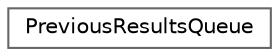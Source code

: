 digraph "Graphical Class Hierarchy"
{
 // LATEX_PDF_SIZE
  bgcolor="transparent";
  edge [fontname=Helvetica,fontsize=10,labelfontname=Helvetica,labelfontsize=10];
  node [fontname=Helvetica,fontsize=10,shape=box,height=0.2,width=0.4];
  rankdir="LR";
  Node0 [id="Node000000",label="PreviousResultsQueue",height=0.2,width=0.4,color="grey40", fillcolor="white", style="filled",URL="$class_previous_results_queue.html",tooltip=" "];
}
